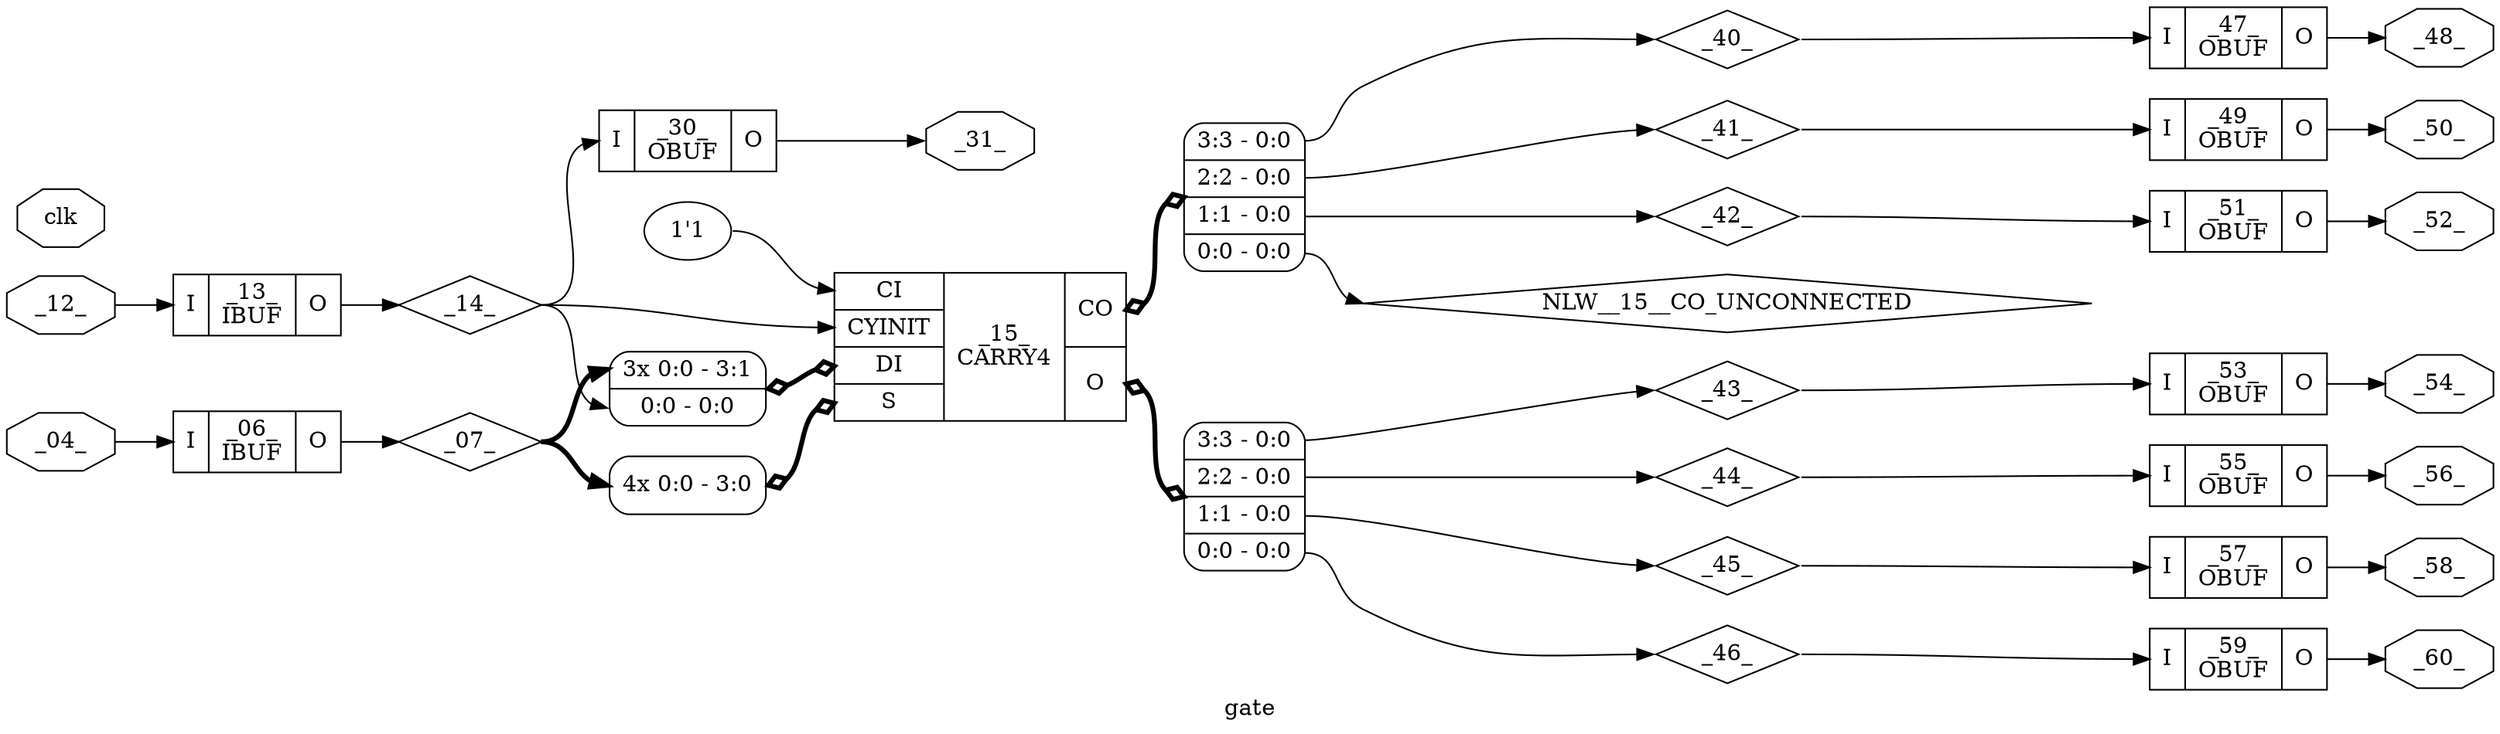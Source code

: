 digraph "gate" {
label="gate";
rankdir="LR";
remincross=true;
n1 [ shape=diamond, label="NLW__15__CO_UNCONNECTED", color="black", fontcolor="black"];
n2 [ shape=diamond, label="_46_", color="black", fontcolor="black"];
n3 [ shape=diamond, label="_45_", color="black", fontcolor="black"];
n4 [ shape=diamond, label="_44_", color="black", fontcolor="black"];
n5 [ shape=diamond, label="_43_", color="black", fontcolor="black"];
n6 [ shape=diamond, label="_42_", color="black", fontcolor="black"];
n7 [ shape=diamond, label="_41_", color="black", fontcolor="black"];
n8 [ shape=diamond, label="_40_", color="black", fontcolor="black"];
n9 [ shape=diamond, label="_14_", color="black", fontcolor="black"];
n10 [ shape=diamond, label="_07_", color="black", fontcolor="black"];
n11 [ shape=octagon, label="_60_", color="black", fontcolor="black"];
n12 [ shape=octagon, label="_58_", color="black", fontcolor="black"];
n13 [ shape=octagon, label="_56_", color="black", fontcolor="black"];
n14 [ shape=octagon, label="_54_", color="black", fontcolor="black"];
n15 [ shape=octagon, label="_52_", color="black", fontcolor="black"];
n16 [ shape=octagon, label="_50_", color="black", fontcolor="black"];
n17 [ shape=octagon, label="_48_", color="black", fontcolor="black"];
n18 [ shape=octagon, label="_31_", color="black", fontcolor="black"];
n19 [ shape=octagon, label="_12_", color="black", fontcolor="black"];
n20 [ shape=octagon, label="clk", color="black", fontcolor="black"];
n21 [ shape=octagon, label="_04_", color="black", fontcolor="black"];
c24 [ shape=record, label="{{<p22> I}|_59_\nOBUF|{<p23> O}}",  ];
c25 [ shape=record, label="{{<p22> I}|_57_\nOBUF|{<p23> O}}",  ];
c26 [ shape=record, label="{{<p22> I}|_55_\nOBUF|{<p23> O}}",  ];
c27 [ shape=record, label="{{<p22> I}|_53_\nOBUF|{<p23> O}}",  ];
c28 [ shape=record, label="{{<p22> I}|_51_\nOBUF|{<p23> O}}",  ];
c29 [ shape=record, label="{{<p22> I}|_49_\nOBUF|{<p23> O}}",  ];
c30 [ shape=record, label="{{<p22> I}|_47_\nOBUF|{<p23> O}}",  ];
c31 [ shape=record, label="{{<p22> I}|_30_\nOBUF|{<p23> O}}",  ];
v4 [ label="1'1" ];
c37 [ shape=record, label="{{<p32> CI|<p33> CYINIT|<p34> DI|<p35> S}|_15_\nCARRY4|{<p36> CO|<p23> O}}",  ];
x0 [ shape=record, style=rounded, label="<s3> 4x 0:0 - 3:0 ", color="black", fontcolor="black" ];
x0:e -> c37:p35:w [arrowhead=odiamond, arrowtail=odiamond, dir=both, color="black", fontcolor="black", style="setlinewidth(3)", label=""];
x1 [ shape=record, style=rounded, label="<s3> 3:3 - 0:0 |<s2> 2:2 - 0:0 |<s1> 1:1 - 0:0 |<s0> 0:0 - 0:0 ", color="black", fontcolor="black" ];
c37:p23:e -> x1:w [arrowhead=odiamond, arrowtail=odiamond, dir=both, color="black", fontcolor="black", style="setlinewidth(3)", label=""];
x2 [ shape=record, style=rounded, label="<s3> 3x 0:0 - 3:1 |<s0> 0:0 - 0:0 ", color="black", fontcolor="black" ];
x2:e -> c37:p34:w [arrowhead=odiamond, arrowtail=odiamond, dir=both, color="black", fontcolor="black", style="setlinewidth(3)", label=""];
x3 [ shape=record, style=rounded, label="<s3> 3:3 - 0:0 |<s2> 2:2 - 0:0 |<s1> 1:1 - 0:0 |<s0> 0:0 - 0:0 ", color="black", fontcolor="black" ];
c37:p36:e -> x3:w [arrowhead=odiamond, arrowtail=odiamond, dir=both, color="black", fontcolor="black", style="setlinewidth(3)", label=""];
c38 [ shape=record, label="{{<p22> I}|_13_\nIBUF|{<p23> O}}",  ];
c39 [ shape=record, label="{{<p22> I}|_06_\nIBUF|{<p23> O}}",  ];
x3:s0:e -> n1:w [color="black", fontcolor="black", label=""];
c39:p23:e -> n10:w [color="black", fontcolor="black", label=""];
n10:e -> x0:s3:w [color="black", fontcolor="black", style="setlinewidth(3)", label=""];
n10:e -> x2:s3:w [color="black", fontcolor="black", style="setlinewidth(3)", label=""];
c24:p23:e -> n11:w [color="black", fontcolor="black", label=""];
c25:p23:e -> n12:w [color="black", fontcolor="black", label=""];
c26:p23:e -> n13:w [color="black", fontcolor="black", label=""];
c27:p23:e -> n14:w [color="black", fontcolor="black", label=""];
c28:p23:e -> n15:w [color="black", fontcolor="black", label=""];
c29:p23:e -> n16:w [color="black", fontcolor="black", label=""];
c30:p23:e -> n17:w [color="black", fontcolor="black", label=""];
c31:p23:e -> n18:w [color="black", fontcolor="black", label=""];
n19:e -> c38:p22:w [color="black", fontcolor="black", label=""];
x1:s0:e -> n2:w [color="black", fontcolor="black", label=""];
n2:e -> c24:p22:w [color="black", fontcolor="black", label=""];
n21:e -> c39:p22:w [color="black", fontcolor="black", label=""];
x1:s1:e -> n3:w [color="black", fontcolor="black", label=""];
n3:e -> c25:p22:w [color="black", fontcolor="black", label=""];
x1:s2:e -> n4:w [color="black", fontcolor="black", label=""];
n4:e -> c26:p22:w [color="black", fontcolor="black", label=""];
x1:s3:e -> n5:w [color="black", fontcolor="black", label=""];
n5:e -> c27:p22:w [color="black", fontcolor="black", label=""];
x3:s1:e -> n6:w [color="black", fontcolor="black", label=""];
n6:e -> c28:p22:w [color="black", fontcolor="black", label=""];
x3:s2:e -> n7:w [color="black", fontcolor="black", label=""];
n7:e -> c29:p22:w [color="black", fontcolor="black", label=""];
x3:s3:e -> n8:w [color="black", fontcolor="black", label=""];
n8:e -> c30:p22:w [color="black", fontcolor="black", label=""];
c38:p23:e -> n9:w [color="black", fontcolor="black", label=""];
n9:e -> c31:p22:w [color="black", fontcolor="black", label=""];
n9:e -> c37:p33:w [color="black", fontcolor="black", label=""];
n9:e -> x2:s0:w [color="black", fontcolor="black", label=""];
v4:e -> c37:p32:w [color="black", fontcolor="black", label=""];
}
digraph "gold" {
label="gold";
rankdir="LR";
remincross=true;
n1 [ shape=diamond, label="_46_", color="black", fontcolor="black"];
n2 [ shape=diamond, label="_45_", color="black", fontcolor="black"];
n3 [ shape=diamond, label="_44_", color="black", fontcolor="black"];
n4 [ shape=diamond, label="_43_", color="black", fontcolor="black"];
n5 [ shape=diamond, label="_42_", color="black", fontcolor="black"];
n6 [ shape=diamond, label="_41_", color="black", fontcolor="black"];
n7 [ shape=diamond, label="_40_", color="black", fontcolor="black"];
n8 [ shape=diamond, label="_19_", color="black", fontcolor="black"];
n9 [ shape=diamond, label="_14_", color="black", fontcolor="black"];
n10 [ shape=diamond, label="_07_", color="black", fontcolor="black"];
n11 [ shape=octagon, label="_60_", color="black", fontcolor="black"];
n12 [ shape=octagon, label="_58_", color="black", fontcolor="black"];
n13 [ shape=octagon, label="_56_", color="black", fontcolor="black"];
n14 [ shape=octagon, label="_54_", color="black", fontcolor="black"];
n15 [ shape=octagon, label="_52_", color="black", fontcolor="black"];
n16 [ shape=octagon, label="_50_", color="black", fontcolor="black"];
n17 [ shape=octagon, label="_48_", color="black", fontcolor="black"];
n18 [ shape=octagon, label="_31_", color="black", fontcolor="black"];
n19 [ shape=octagon, label="_12_", color="black", fontcolor="black"];
n20 [ shape=octagon, label="clk", color="black", fontcolor="black"];
n21 [ shape=octagon, label="_04_", color="black", fontcolor="black"];
c24 [ shape=record, label="{{<p22> I}|_59_\nOBUF|{<p23> O}}",  ];
c25 [ shape=record, label="{{<p22> I}|_57_\nOBUF|{<p23> O}}",  ];
c26 [ shape=record, label="{{<p22> I}|_55_\nOBUF|{<p23> O}}",  ];
c27 [ shape=record, label="{{<p22> I}|_53_\nOBUF|{<p23> O}}",  ];
c28 [ shape=record, label="{{<p22> I}|_51_\nOBUF|{<p23> O}}",  ];
c29 [ shape=record, label="{{<p22> I}|_49_\nOBUF|{<p23> O}}",  ];
c30 [ shape=record, label="{{<p22> I}|_47_\nOBUF|{<p23> O}}",  ];
c31 [ shape=record, label="{{<p22> I}|_30_\nOBUF|{<p23> O}}",  ];
v4 [ label="1'1" ];
c37 [ shape=record, label="{{<p32> CI|<p33> CYINIT|<p34> DI|<p35> S}|_15_\nCARRY4|{<p36> CO|<p23> O}}",  ];
x0 [ shape=record, style=rounded, label="<s3> 4x 0:0 - 3:0 ", color="black", fontcolor="black" ];
x0:e -> c37:p35:w [arrowhead=odiamond, arrowtail=odiamond, dir=both, color="black", fontcolor="black", style="setlinewidth(3)", label=""];
x1 [ shape=record, style=rounded, label="<s3> 3:3 - 0:0 |<s2> 2:2 - 0:0 |<s1> 1:1 - 0:0 |<s0> 0:0 - 0:0 ", color="black", fontcolor="black" ];
c37:p23:e -> x1:w [arrowhead=odiamond, arrowtail=odiamond, dir=both, color="black", fontcolor="black", style="setlinewidth(3)", label=""];
x2 [ shape=record, style=rounded, label="<s3> 3x 0:0 - 3:1 |<s0> 0:0 - 0:0 ", color="black", fontcolor="black" ];
x2:e -> c37:p34:w [arrowhead=odiamond, arrowtail=odiamond, dir=both, color="black", fontcolor="black", style="setlinewidth(3)", label=""];
x3 [ shape=record, style=rounded, label="<s3> 3:3 - 0:0 |<s2> 2:2 - 0:0 |<s1> 1:1 - 0:0 |<s0> 0:0 - 0:0 ", color="black", fontcolor="black" ];
c37:p36:e -> x3:w [arrowhead=odiamond, arrowtail=odiamond, dir=both, color="black", fontcolor="black", style="setlinewidth(3)", label=""];
c38 [ shape=record, label="{{<p22> I}|_13_\nIBUF|{<p23> O}}",  ];
c39 [ shape=record, label="{{<p22> I}|_06_\nIBUF|{<p23> O}}",  ];
x1:s0:e -> n1:w [color="black", fontcolor="black", label=""];
n1:e -> c24:p22:w [color="black", fontcolor="black", label=""];
c39:p23:e -> n10:w [color="black", fontcolor="black", label=""];
n10:e -> x0:s3:w [color="black", fontcolor="black", style="setlinewidth(3)", label=""];
n10:e -> x2:s3:w [color="black", fontcolor="black", style="setlinewidth(3)", label=""];
c24:p23:e -> n11:w [color="black", fontcolor="black", label=""];
c25:p23:e -> n12:w [color="black", fontcolor="black", label=""];
c26:p23:e -> n13:w [color="black", fontcolor="black", label=""];
c27:p23:e -> n14:w [color="black", fontcolor="black", label=""];
c28:p23:e -> n15:w [color="black", fontcolor="black", label=""];
c29:p23:e -> n16:w [color="black", fontcolor="black", label=""];
c30:p23:e -> n17:w [color="black", fontcolor="black", label=""];
c31:p23:e -> n18:w [color="black", fontcolor="black", label=""];
n19:e -> c38:p22:w [color="black", fontcolor="black", label=""];
x1:s1:e -> n2:w [color="black", fontcolor="black", label=""];
n2:e -> c25:p22:w [color="black", fontcolor="black", label=""];
n21:e -> c39:p22:w [color="black", fontcolor="black", label=""];
x1:s2:e -> n3:w [color="black", fontcolor="black", label=""];
n3:e -> c26:p22:w [color="black", fontcolor="black", label=""];
x1:s3:e -> n4:w [color="black", fontcolor="black", label=""];
n4:e -> c27:p22:w [color="black", fontcolor="black", label=""];
x3:s1:e -> n5:w [color="black", fontcolor="black", label=""];
n5:e -> c28:p22:w [color="black", fontcolor="black", label=""];
x3:s2:e -> n6:w [color="black", fontcolor="black", label=""];
n6:e -> c29:p22:w [color="black", fontcolor="black", label=""];
x3:s3:e -> n7:w [color="black", fontcolor="black", label=""];
n7:e -> c30:p22:w [color="black", fontcolor="black", label=""];
x3:s0:e -> n8:w [color="black", fontcolor="black", label=""];
n8:e -> c31:p22:w [color="black", fontcolor="black", label=""];
c38:p23:e -> n9:w [color="black", fontcolor="black", label=""];
n9:e -> c37:p33:w [color="black", fontcolor="black", label=""];
n9:e -> x2:s0:w [color="black", fontcolor="black", label=""];
v4:e -> c37:p32:w [color="black", fontcolor="black", label=""];
}
